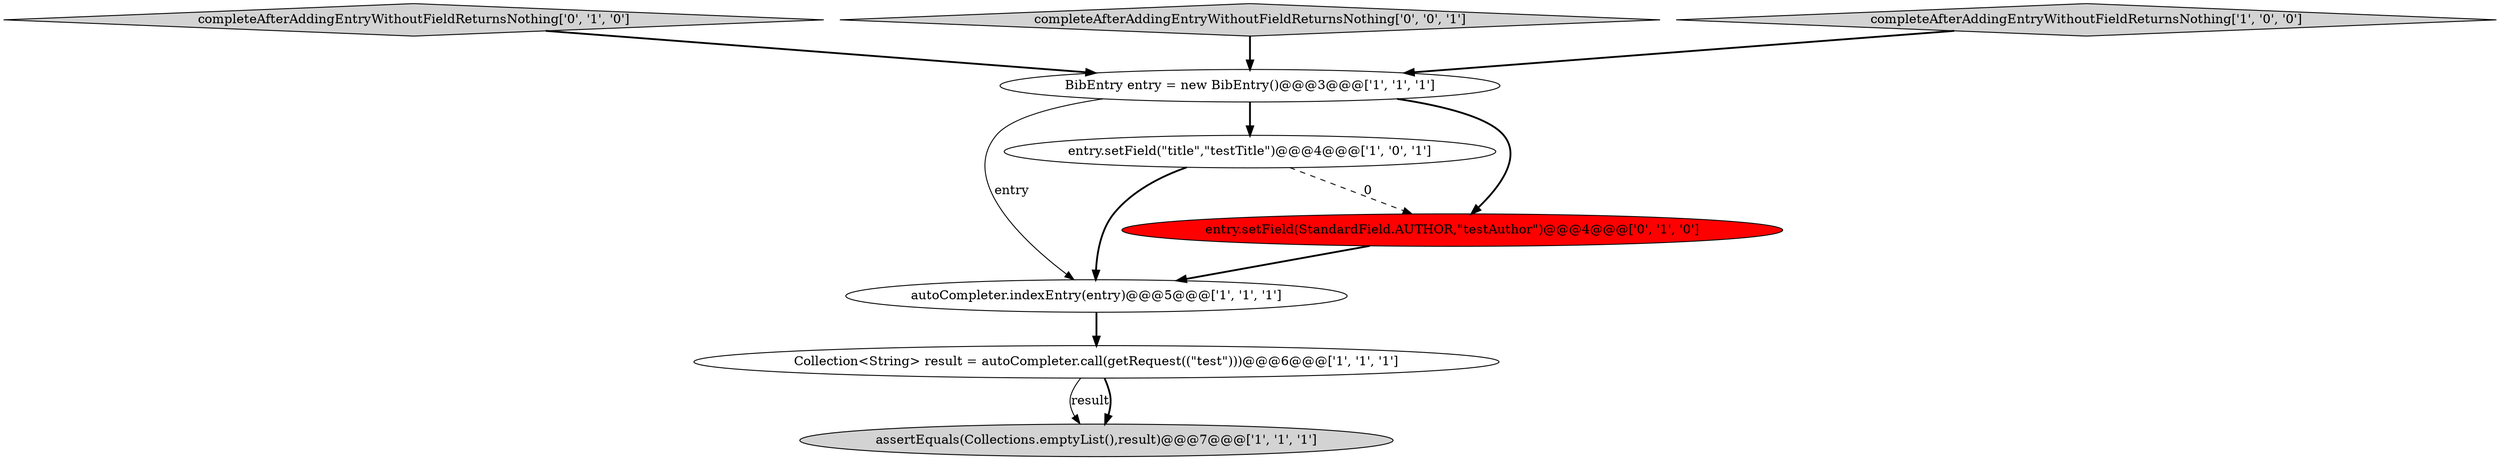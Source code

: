 digraph {
7 [style = filled, label = "completeAfterAddingEntryWithoutFieldReturnsNothing['0', '1', '0']", fillcolor = lightgray, shape = diamond image = "AAA0AAABBB2BBB"];
8 [style = filled, label = "completeAfterAddingEntryWithoutFieldReturnsNothing['0', '0', '1']", fillcolor = lightgray, shape = diamond image = "AAA0AAABBB3BBB"];
0 [style = filled, label = "completeAfterAddingEntryWithoutFieldReturnsNothing['1', '0', '0']", fillcolor = lightgray, shape = diamond image = "AAA0AAABBB1BBB"];
4 [style = filled, label = "entry.setField(\"title\",\"testTitle\")@@@4@@@['1', '0', '1']", fillcolor = white, shape = ellipse image = "AAA0AAABBB1BBB"];
5 [style = filled, label = "autoCompleter.indexEntry(entry)@@@5@@@['1', '1', '1']", fillcolor = white, shape = ellipse image = "AAA0AAABBB1BBB"];
3 [style = filled, label = "Collection<String> result = autoCompleter.call(getRequest((\"test\")))@@@6@@@['1', '1', '1']", fillcolor = white, shape = ellipse image = "AAA0AAABBB1BBB"];
1 [style = filled, label = "BibEntry entry = new BibEntry()@@@3@@@['1', '1', '1']", fillcolor = white, shape = ellipse image = "AAA0AAABBB1BBB"];
6 [style = filled, label = "entry.setField(StandardField.AUTHOR,\"testAuthor\")@@@4@@@['0', '1', '0']", fillcolor = red, shape = ellipse image = "AAA1AAABBB2BBB"];
2 [style = filled, label = "assertEquals(Collections.emptyList(),result)@@@7@@@['1', '1', '1']", fillcolor = lightgray, shape = ellipse image = "AAA0AAABBB1BBB"];
3->2 [style = solid, label="result"];
5->3 [style = bold, label=""];
8->1 [style = bold, label=""];
6->5 [style = bold, label=""];
1->4 [style = bold, label=""];
1->6 [style = bold, label=""];
7->1 [style = bold, label=""];
1->5 [style = solid, label="entry"];
3->2 [style = bold, label=""];
4->6 [style = dashed, label="0"];
4->5 [style = bold, label=""];
0->1 [style = bold, label=""];
}
